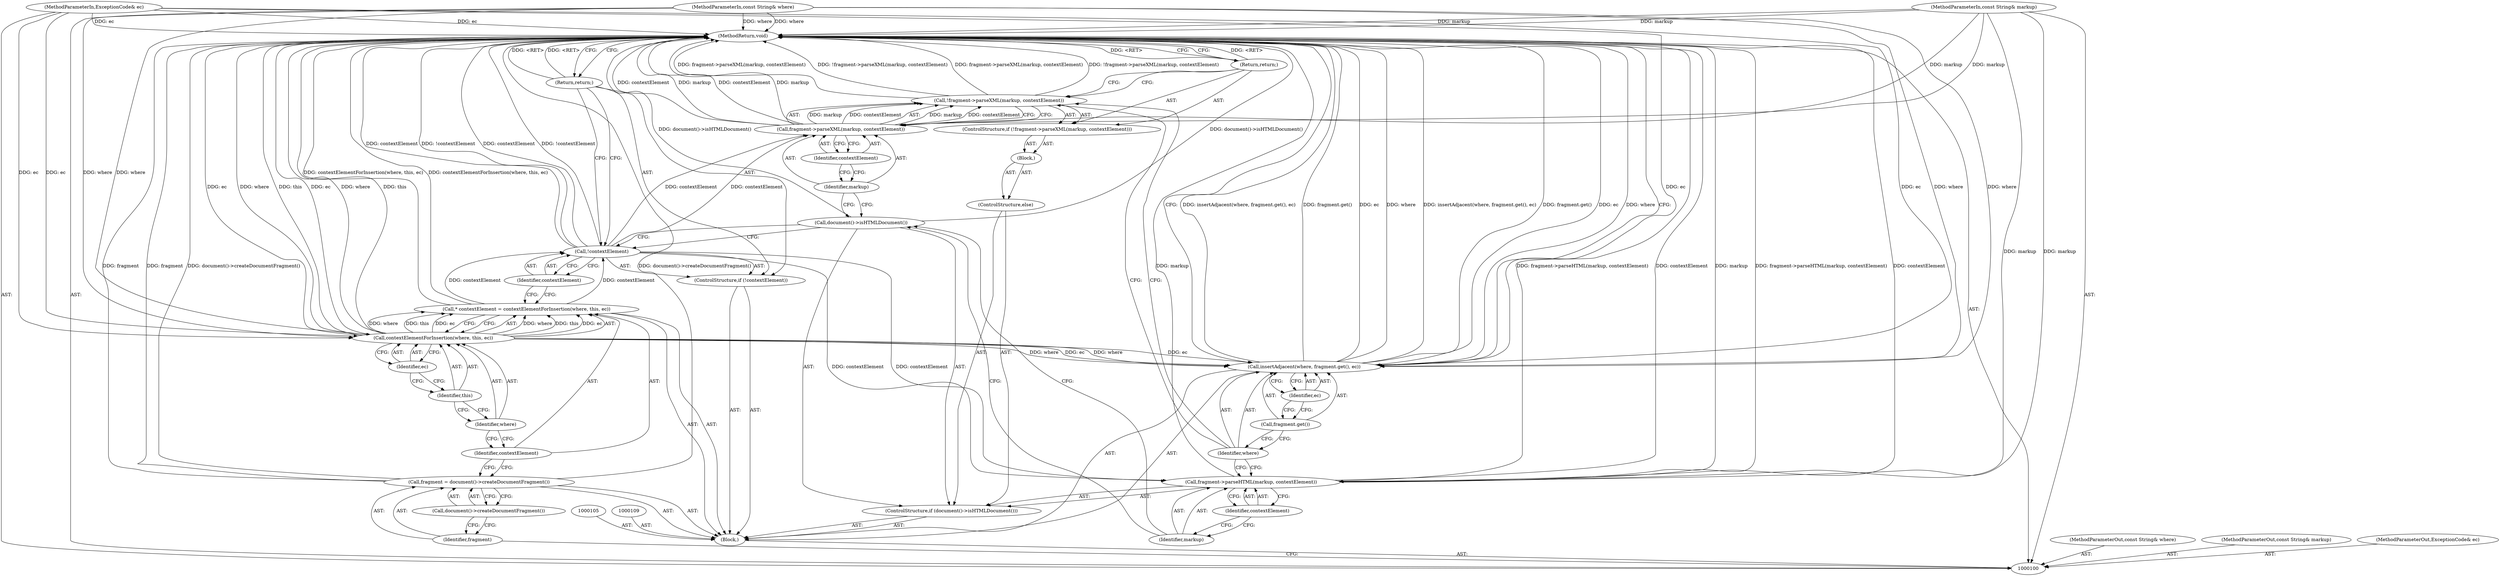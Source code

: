 digraph "1_Chrome_73edae623529f04c668268de49d00324b96166a2_5" {
"1000137" [label="(MethodReturn,void)"];
"1000101" [label="(MethodParameterIn,const String& where)"];
"1000185" [label="(MethodParameterOut,const String& where)"];
"1000102" [label="(MethodParameterIn,const String& markup)"];
"1000186" [label="(MethodParameterOut,const String& markup)"];
"1000103" [label="(MethodParameterIn,ExceptionCode& ec)"];
"1000187" [label="(MethodParameterOut,ExceptionCode& ec)"];
"1000128" [label="(Call,!fragment->parseXML(markup, contextElement))"];
"1000129" [label="(Call,fragment->parseXML(markup, contextElement))"];
"1000130" [label="(Identifier,markup)"];
"1000131" [label="(Identifier,contextElement)"];
"1000127" [label="(ControlStructure,if (!fragment->parseXML(markup, contextElement)))"];
"1000132" [label="(Return,return;)"];
"1000134" [label="(Identifier,where)"];
"1000135" [label="(Call,fragment.get())"];
"1000136" [label="(Identifier,ec)"];
"1000133" [label="(Call,insertAdjacent(where, fragment.get(), ec))"];
"1000104" [label="(Block,)"];
"1000106" [label="(Call,fragment = document()->createDocumentFragment())"];
"1000107" [label="(Identifier,fragment)"];
"1000108" [label="(Call,document()->createDocumentFragment())"];
"1000110" [label="(Call,* contextElement = contextElementForInsertion(where, this, ec))"];
"1000111" [label="(Identifier,contextElement)"];
"1000112" [label="(Call,contextElementForInsertion(where, this, ec))"];
"1000113" [label="(Identifier,where)"];
"1000114" [label="(Identifier,this)"];
"1000115" [label="(Identifier,ec)"];
"1000118" [label="(Identifier,contextElement)"];
"1000116" [label="(ControlStructure,if (!contextElement))"];
"1000117" [label="(Call,!contextElement)"];
"1000119" [label="(Return,return;)"];
"1000120" [label="(ControlStructure,if (document()->isHTMLDocument()))"];
"1000121" [label="(Call,document()->isHTMLDocument())"];
"1000123" [label="(Identifier,markup)"];
"1000124" [label="(Identifier,contextElement)"];
"1000122" [label="(Call,fragment->parseHTML(markup, contextElement))"];
"1000125" [label="(ControlStructure,else)"];
"1000126" [label="(Block,)"];
"1000137" -> "1000100"  [label="AST: "];
"1000137" -> "1000119"  [label="CFG: "];
"1000137" -> "1000132"  [label="CFG: "];
"1000137" -> "1000133"  [label="CFG: "];
"1000132" -> "1000137"  [label="DDG: <RET>"];
"1000119" -> "1000137"  [label="DDG: <RET>"];
"1000117" -> "1000137"  [label="DDG: !contextElement"];
"1000117" -> "1000137"  [label="DDG: contextElement"];
"1000129" -> "1000137"  [label="DDG: markup"];
"1000129" -> "1000137"  [label="DDG: contextElement"];
"1000106" -> "1000137"  [label="DDG: document()->createDocumentFragment()"];
"1000106" -> "1000137"  [label="DDG: fragment"];
"1000112" -> "1000137"  [label="DDG: this"];
"1000112" -> "1000137"  [label="DDG: ec"];
"1000112" -> "1000137"  [label="DDG: where"];
"1000122" -> "1000137"  [label="DDG: markup"];
"1000122" -> "1000137"  [label="DDG: fragment->parseHTML(markup, contextElement)"];
"1000122" -> "1000137"  [label="DDG: contextElement"];
"1000128" -> "1000137"  [label="DDG: !fragment->parseXML(markup, contextElement)"];
"1000128" -> "1000137"  [label="DDG: fragment->parseXML(markup, contextElement)"];
"1000103" -> "1000137"  [label="DDG: ec"];
"1000133" -> "1000137"  [label="DDG: where"];
"1000133" -> "1000137"  [label="DDG: insertAdjacent(where, fragment.get(), ec)"];
"1000133" -> "1000137"  [label="DDG: fragment.get()"];
"1000133" -> "1000137"  [label="DDG: ec"];
"1000121" -> "1000137"  [label="DDG: document()->isHTMLDocument()"];
"1000102" -> "1000137"  [label="DDG: markup"];
"1000110" -> "1000137"  [label="DDG: contextElementForInsertion(where, this, ec)"];
"1000101" -> "1000137"  [label="DDG: where"];
"1000101" -> "1000100"  [label="AST: "];
"1000101" -> "1000137"  [label="DDG: where"];
"1000101" -> "1000112"  [label="DDG: where"];
"1000101" -> "1000133"  [label="DDG: where"];
"1000185" -> "1000100"  [label="AST: "];
"1000102" -> "1000100"  [label="AST: "];
"1000102" -> "1000137"  [label="DDG: markup"];
"1000102" -> "1000122"  [label="DDG: markup"];
"1000102" -> "1000129"  [label="DDG: markup"];
"1000186" -> "1000100"  [label="AST: "];
"1000103" -> "1000100"  [label="AST: "];
"1000103" -> "1000137"  [label="DDG: ec"];
"1000103" -> "1000112"  [label="DDG: ec"];
"1000103" -> "1000133"  [label="DDG: ec"];
"1000187" -> "1000100"  [label="AST: "];
"1000128" -> "1000127"  [label="AST: "];
"1000128" -> "1000129"  [label="CFG: "];
"1000129" -> "1000128"  [label="AST: "];
"1000132" -> "1000128"  [label="CFG: "];
"1000134" -> "1000128"  [label="CFG: "];
"1000128" -> "1000137"  [label="DDG: !fragment->parseXML(markup, contextElement)"];
"1000128" -> "1000137"  [label="DDG: fragment->parseXML(markup, contextElement)"];
"1000129" -> "1000128"  [label="DDG: markup"];
"1000129" -> "1000128"  [label="DDG: contextElement"];
"1000129" -> "1000128"  [label="AST: "];
"1000129" -> "1000131"  [label="CFG: "];
"1000130" -> "1000129"  [label="AST: "];
"1000131" -> "1000129"  [label="AST: "];
"1000128" -> "1000129"  [label="CFG: "];
"1000129" -> "1000137"  [label="DDG: markup"];
"1000129" -> "1000137"  [label="DDG: contextElement"];
"1000129" -> "1000128"  [label="DDG: markup"];
"1000129" -> "1000128"  [label="DDG: contextElement"];
"1000102" -> "1000129"  [label="DDG: markup"];
"1000117" -> "1000129"  [label="DDG: contextElement"];
"1000130" -> "1000129"  [label="AST: "];
"1000130" -> "1000121"  [label="CFG: "];
"1000131" -> "1000130"  [label="CFG: "];
"1000131" -> "1000129"  [label="AST: "];
"1000131" -> "1000130"  [label="CFG: "];
"1000129" -> "1000131"  [label="CFG: "];
"1000127" -> "1000126"  [label="AST: "];
"1000128" -> "1000127"  [label="AST: "];
"1000132" -> "1000127"  [label="AST: "];
"1000132" -> "1000127"  [label="AST: "];
"1000132" -> "1000128"  [label="CFG: "];
"1000137" -> "1000132"  [label="CFG: "];
"1000132" -> "1000137"  [label="DDG: <RET>"];
"1000134" -> "1000133"  [label="AST: "];
"1000134" -> "1000122"  [label="CFG: "];
"1000134" -> "1000128"  [label="CFG: "];
"1000135" -> "1000134"  [label="CFG: "];
"1000135" -> "1000133"  [label="AST: "];
"1000135" -> "1000134"  [label="CFG: "];
"1000136" -> "1000135"  [label="CFG: "];
"1000136" -> "1000133"  [label="AST: "];
"1000136" -> "1000135"  [label="CFG: "];
"1000133" -> "1000136"  [label="CFG: "];
"1000133" -> "1000104"  [label="AST: "];
"1000133" -> "1000136"  [label="CFG: "];
"1000134" -> "1000133"  [label="AST: "];
"1000135" -> "1000133"  [label="AST: "];
"1000136" -> "1000133"  [label="AST: "];
"1000137" -> "1000133"  [label="CFG: "];
"1000133" -> "1000137"  [label="DDG: where"];
"1000133" -> "1000137"  [label="DDG: insertAdjacent(where, fragment.get(), ec)"];
"1000133" -> "1000137"  [label="DDG: fragment.get()"];
"1000133" -> "1000137"  [label="DDG: ec"];
"1000112" -> "1000133"  [label="DDG: where"];
"1000112" -> "1000133"  [label="DDG: ec"];
"1000101" -> "1000133"  [label="DDG: where"];
"1000103" -> "1000133"  [label="DDG: ec"];
"1000104" -> "1000100"  [label="AST: "];
"1000105" -> "1000104"  [label="AST: "];
"1000106" -> "1000104"  [label="AST: "];
"1000109" -> "1000104"  [label="AST: "];
"1000110" -> "1000104"  [label="AST: "];
"1000116" -> "1000104"  [label="AST: "];
"1000120" -> "1000104"  [label="AST: "];
"1000133" -> "1000104"  [label="AST: "];
"1000106" -> "1000104"  [label="AST: "];
"1000106" -> "1000108"  [label="CFG: "];
"1000107" -> "1000106"  [label="AST: "];
"1000108" -> "1000106"  [label="AST: "];
"1000111" -> "1000106"  [label="CFG: "];
"1000106" -> "1000137"  [label="DDG: document()->createDocumentFragment()"];
"1000106" -> "1000137"  [label="DDG: fragment"];
"1000107" -> "1000106"  [label="AST: "];
"1000107" -> "1000100"  [label="CFG: "];
"1000108" -> "1000107"  [label="CFG: "];
"1000108" -> "1000106"  [label="AST: "];
"1000108" -> "1000107"  [label="CFG: "];
"1000106" -> "1000108"  [label="CFG: "];
"1000110" -> "1000104"  [label="AST: "];
"1000110" -> "1000112"  [label="CFG: "];
"1000111" -> "1000110"  [label="AST: "];
"1000112" -> "1000110"  [label="AST: "];
"1000118" -> "1000110"  [label="CFG: "];
"1000110" -> "1000137"  [label="DDG: contextElementForInsertion(where, this, ec)"];
"1000112" -> "1000110"  [label="DDG: where"];
"1000112" -> "1000110"  [label="DDG: this"];
"1000112" -> "1000110"  [label="DDG: ec"];
"1000110" -> "1000117"  [label="DDG: contextElement"];
"1000111" -> "1000110"  [label="AST: "];
"1000111" -> "1000106"  [label="CFG: "];
"1000113" -> "1000111"  [label="CFG: "];
"1000112" -> "1000110"  [label="AST: "];
"1000112" -> "1000115"  [label="CFG: "];
"1000113" -> "1000112"  [label="AST: "];
"1000114" -> "1000112"  [label="AST: "];
"1000115" -> "1000112"  [label="AST: "];
"1000110" -> "1000112"  [label="CFG: "];
"1000112" -> "1000137"  [label="DDG: this"];
"1000112" -> "1000137"  [label="DDG: ec"];
"1000112" -> "1000137"  [label="DDG: where"];
"1000112" -> "1000110"  [label="DDG: where"];
"1000112" -> "1000110"  [label="DDG: this"];
"1000112" -> "1000110"  [label="DDG: ec"];
"1000101" -> "1000112"  [label="DDG: where"];
"1000103" -> "1000112"  [label="DDG: ec"];
"1000112" -> "1000133"  [label="DDG: where"];
"1000112" -> "1000133"  [label="DDG: ec"];
"1000113" -> "1000112"  [label="AST: "];
"1000113" -> "1000111"  [label="CFG: "];
"1000114" -> "1000113"  [label="CFG: "];
"1000114" -> "1000112"  [label="AST: "];
"1000114" -> "1000113"  [label="CFG: "];
"1000115" -> "1000114"  [label="CFG: "];
"1000115" -> "1000112"  [label="AST: "];
"1000115" -> "1000114"  [label="CFG: "];
"1000112" -> "1000115"  [label="CFG: "];
"1000118" -> "1000117"  [label="AST: "];
"1000118" -> "1000110"  [label="CFG: "];
"1000117" -> "1000118"  [label="CFG: "];
"1000116" -> "1000104"  [label="AST: "];
"1000117" -> "1000116"  [label="AST: "];
"1000119" -> "1000116"  [label="AST: "];
"1000117" -> "1000116"  [label="AST: "];
"1000117" -> "1000118"  [label="CFG: "];
"1000118" -> "1000117"  [label="AST: "];
"1000119" -> "1000117"  [label="CFG: "];
"1000121" -> "1000117"  [label="CFG: "];
"1000117" -> "1000137"  [label="DDG: !contextElement"];
"1000117" -> "1000137"  [label="DDG: contextElement"];
"1000110" -> "1000117"  [label="DDG: contextElement"];
"1000117" -> "1000122"  [label="DDG: contextElement"];
"1000117" -> "1000129"  [label="DDG: contextElement"];
"1000119" -> "1000116"  [label="AST: "];
"1000119" -> "1000117"  [label="CFG: "];
"1000137" -> "1000119"  [label="CFG: "];
"1000119" -> "1000137"  [label="DDG: <RET>"];
"1000120" -> "1000104"  [label="AST: "];
"1000121" -> "1000120"  [label="AST: "];
"1000122" -> "1000120"  [label="AST: "];
"1000125" -> "1000120"  [label="AST: "];
"1000121" -> "1000120"  [label="AST: "];
"1000121" -> "1000117"  [label="CFG: "];
"1000123" -> "1000121"  [label="CFG: "];
"1000130" -> "1000121"  [label="CFG: "];
"1000121" -> "1000137"  [label="DDG: document()->isHTMLDocument()"];
"1000123" -> "1000122"  [label="AST: "];
"1000123" -> "1000121"  [label="CFG: "];
"1000124" -> "1000123"  [label="CFG: "];
"1000124" -> "1000122"  [label="AST: "];
"1000124" -> "1000123"  [label="CFG: "];
"1000122" -> "1000124"  [label="CFG: "];
"1000122" -> "1000120"  [label="AST: "];
"1000122" -> "1000124"  [label="CFG: "];
"1000123" -> "1000122"  [label="AST: "];
"1000124" -> "1000122"  [label="AST: "];
"1000134" -> "1000122"  [label="CFG: "];
"1000122" -> "1000137"  [label="DDG: markup"];
"1000122" -> "1000137"  [label="DDG: fragment->parseHTML(markup, contextElement)"];
"1000122" -> "1000137"  [label="DDG: contextElement"];
"1000102" -> "1000122"  [label="DDG: markup"];
"1000117" -> "1000122"  [label="DDG: contextElement"];
"1000125" -> "1000120"  [label="AST: "];
"1000126" -> "1000125"  [label="AST: "];
"1000126" -> "1000125"  [label="AST: "];
"1000127" -> "1000126"  [label="AST: "];
}
